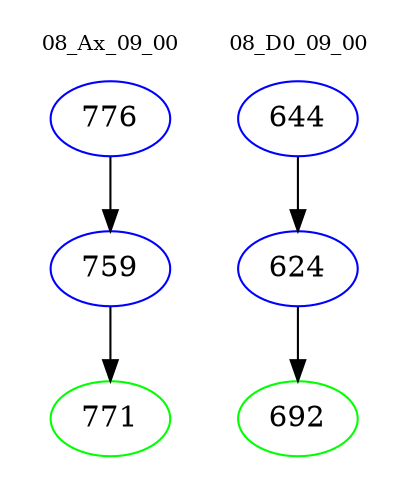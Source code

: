 digraph{
subgraph cluster_0 {
color = white
label = "08_Ax_09_00";
fontsize=10;
T0_776 [label="776", color="blue"]
T0_776 -> T0_759 [color="black"]
T0_759 [label="759", color="blue"]
T0_759 -> T0_771 [color="black"]
T0_771 [label="771", color="green"]
}
subgraph cluster_1 {
color = white
label = "08_D0_09_00";
fontsize=10;
T1_644 [label="644", color="blue"]
T1_644 -> T1_624 [color="black"]
T1_624 [label="624", color="blue"]
T1_624 -> T1_692 [color="black"]
T1_692 [label="692", color="green"]
}
}
